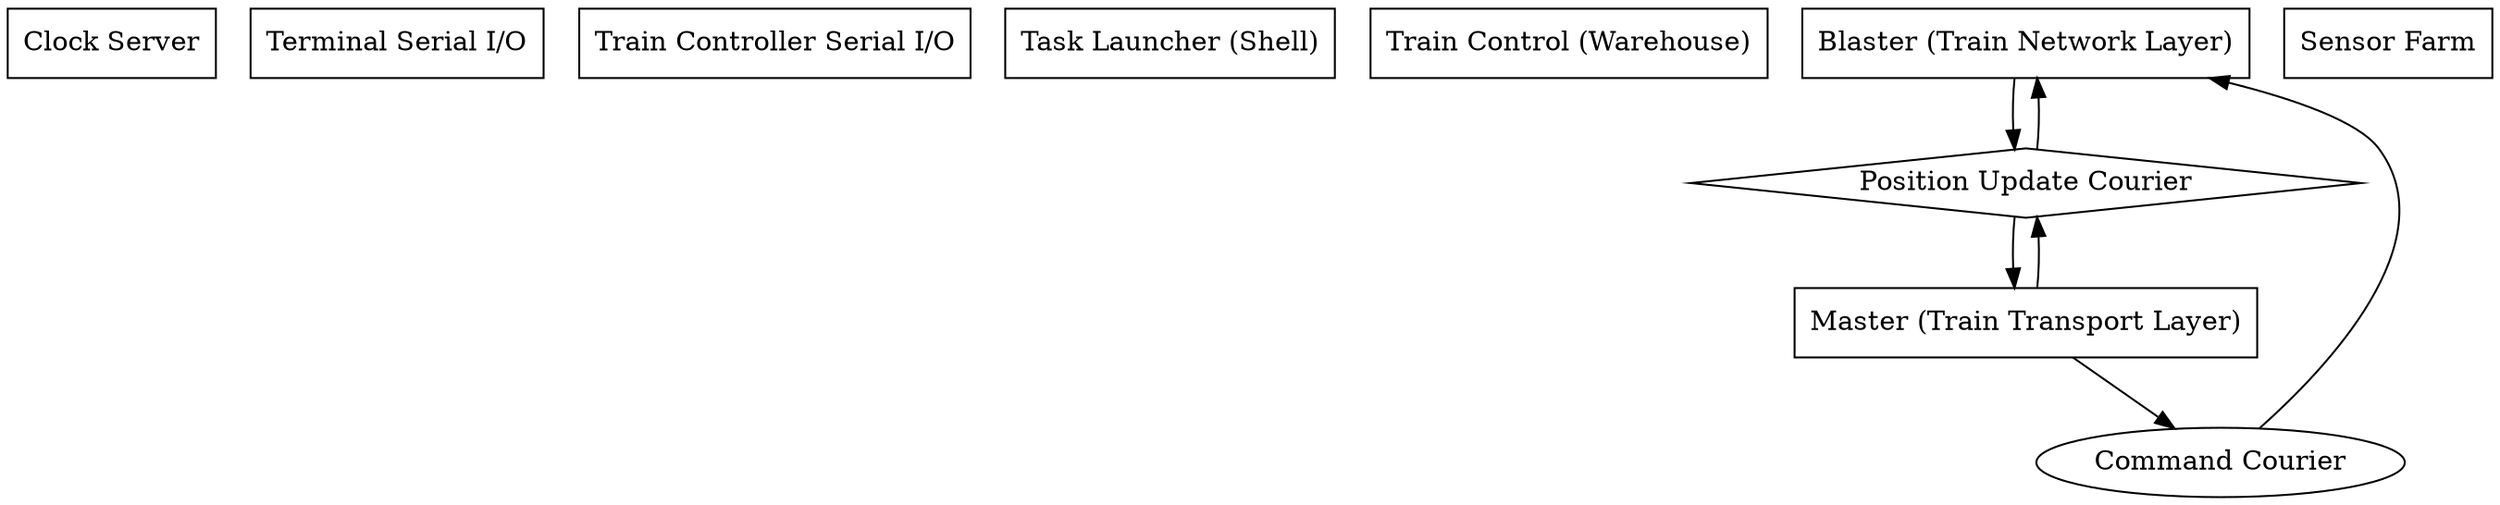 digraph tasks {

  clock_server  [label = "Clock Server", shape = record];
  term_server   [label = "Terminal Serial I/O", shape = record];
  train_server  [label = "Train Controller Serial I/O", shape = record];

  task_launcher [label = "Task Launcher (Shell)", shape = record];

  train_control [label = "Train Control (Warehouse)", shape = record];
  blaster       [label = "Blaster (Train Network Layer)", shape = record];
  master        [label = "Master (Train Transport Layer)", shape = record];

  mb_command_courier [label = "Command Courier", shape = oval];
  master -> mb_command_courier -> blaster;
  
  mb_location_courier [label = "Position Update Courier", shape = diamond];
  master -> mb_location_courier -> blaster -> mb_location_courier -> master;

  sensor_farm   [label = "Sensor Farm", shape = record];

}


